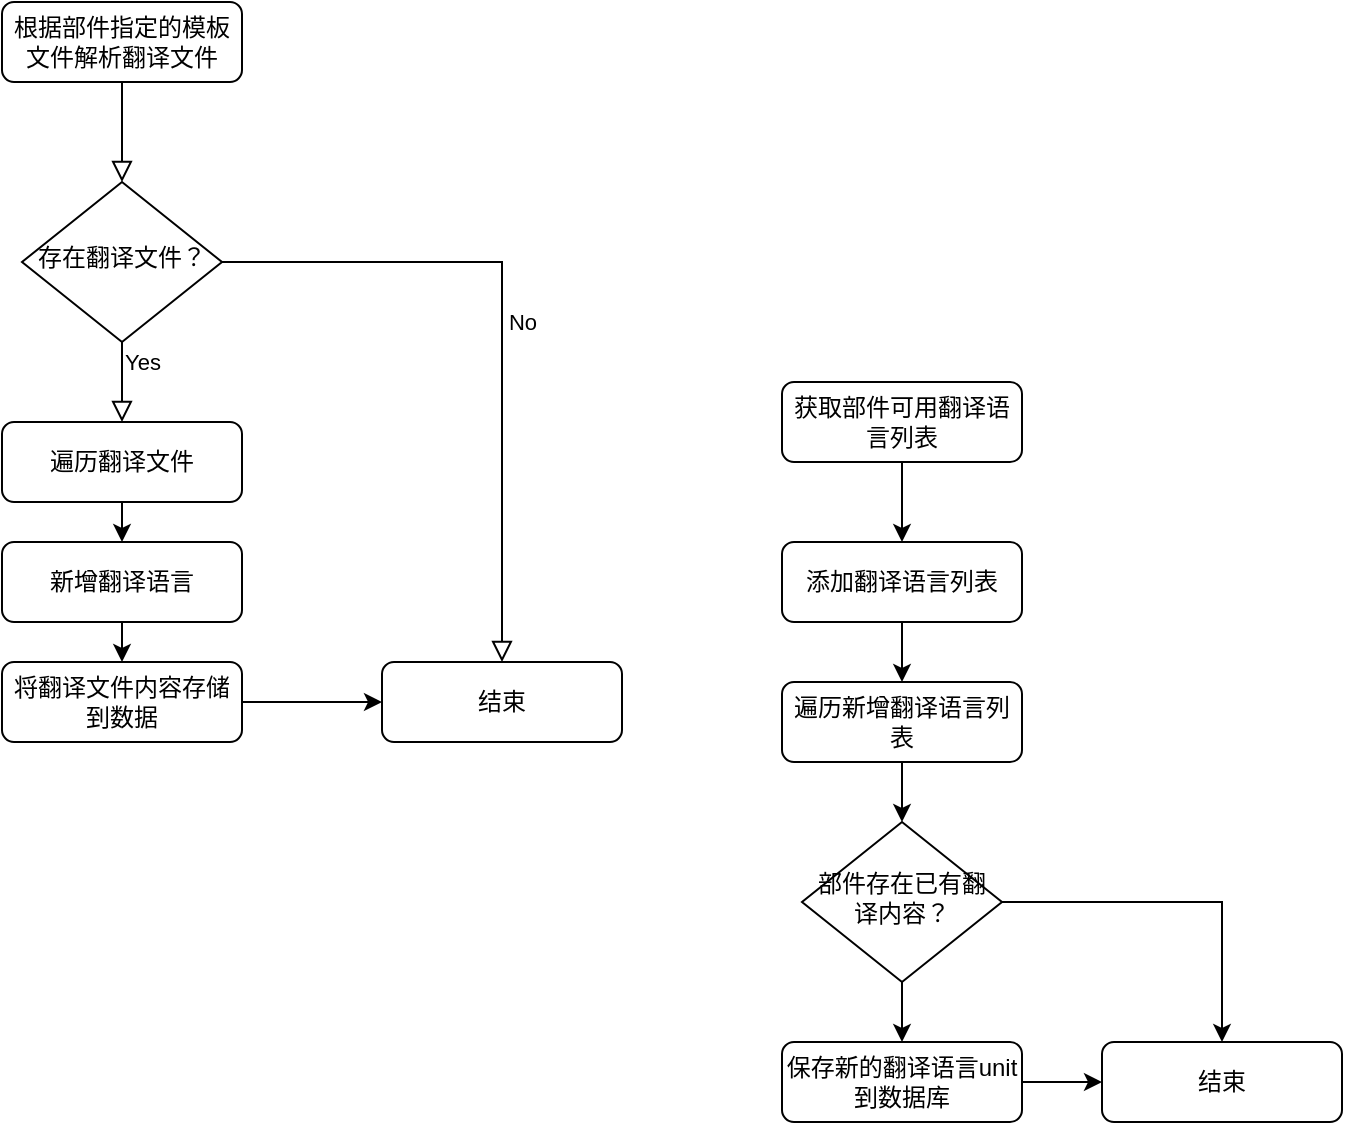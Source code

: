 <mxfile version="21.2.2" type="github">
  <diagram name="第 1 页" id="W1zuH_3jcWXs_tn30wbK">
    <mxGraphModel dx="1434" dy="750" grid="1" gridSize="10" guides="1" tooltips="1" connect="1" arrows="1" fold="1" page="1" pageScale="1" pageWidth="827" pageHeight="1169" math="0" shadow="0">
      <root>
        <mxCell id="0" />
        <mxCell id="1" parent="0" />
        <mxCell id="pldMa1flhjmEtCY-2DD7-1" value="" style="rounded=0;html=1;jettySize=auto;orthogonalLoop=1;fontSize=11;endArrow=block;endFill=0;endSize=8;strokeWidth=1;shadow=0;labelBackgroundColor=none;edgeStyle=orthogonalEdgeStyle;" edge="1" parent="1" source="pldMa1flhjmEtCY-2DD7-2" target="pldMa1flhjmEtCY-2DD7-5">
          <mxGeometry relative="1" as="geometry" />
        </mxCell>
        <mxCell id="pldMa1flhjmEtCY-2DD7-2" value="根据部件指定的模板文件解析翻译文件" style="rounded=1;whiteSpace=wrap;html=1;fontSize=12;glass=0;strokeWidth=1;shadow=0;" vertex="1" parent="1">
          <mxGeometry x="70" y="340" width="120" height="40" as="geometry" />
        </mxCell>
        <mxCell id="pldMa1flhjmEtCY-2DD7-3" value="Yes" style="rounded=0;html=1;jettySize=auto;orthogonalLoop=1;fontSize=11;endArrow=block;endFill=0;endSize=8;strokeWidth=1;shadow=0;labelBackgroundColor=none;edgeStyle=orthogonalEdgeStyle;" edge="1" parent="1" source="pldMa1flhjmEtCY-2DD7-5">
          <mxGeometry x="-0.506" y="10" relative="1" as="geometry">
            <mxPoint as="offset" />
            <mxPoint x="130" y="550" as="targetPoint" />
          </mxGeometry>
        </mxCell>
        <mxCell id="pldMa1flhjmEtCY-2DD7-4" value="No" style="edgeStyle=orthogonalEdgeStyle;rounded=0;html=1;jettySize=auto;orthogonalLoop=1;fontSize=11;endArrow=block;endFill=0;endSize=8;strokeWidth=1;shadow=0;labelBackgroundColor=none;entryX=0.5;entryY=0;entryDx=0;entryDy=0;" edge="1" parent="1" source="pldMa1flhjmEtCY-2DD7-5" target="pldMa1flhjmEtCY-2DD7-13">
          <mxGeometry y="10" relative="1" as="geometry">
            <mxPoint as="offset" />
            <mxPoint x="320" y="570" as="targetPoint" />
          </mxGeometry>
        </mxCell>
        <mxCell id="pldMa1flhjmEtCY-2DD7-5" value="存在翻译文件？" style="rhombus;whiteSpace=wrap;html=1;shadow=0;fontFamily=Helvetica;fontSize=12;align=center;strokeWidth=1;spacing=6;spacingTop=-4;" vertex="1" parent="1">
          <mxGeometry x="80" y="430" width="100" height="80" as="geometry" />
        </mxCell>
        <mxCell id="pldMa1flhjmEtCY-2DD7-8" style="edgeStyle=orthogonalEdgeStyle;rounded=0;orthogonalLoop=1;jettySize=auto;html=1;exitX=0.5;exitY=1;exitDx=0;exitDy=0;entryX=0.5;entryY=0;entryDx=0;entryDy=0;" edge="1" parent="1" source="pldMa1flhjmEtCY-2DD7-9" target="pldMa1flhjmEtCY-2DD7-10">
          <mxGeometry relative="1" as="geometry" />
        </mxCell>
        <mxCell id="pldMa1flhjmEtCY-2DD7-9" value="遍历翻译文件" style="rounded=1;whiteSpace=wrap;html=1;fontSize=12;glass=0;strokeWidth=1;shadow=0;" vertex="1" parent="1">
          <mxGeometry x="70" y="550" width="120" height="40" as="geometry" />
        </mxCell>
        <mxCell id="pldMa1flhjmEtCY-2DD7-12" style="edgeStyle=orthogonalEdgeStyle;rounded=0;orthogonalLoop=1;jettySize=auto;html=1;exitX=0.5;exitY=1;exitDx=0;exitDy=0;entryX=0.5;entryY=0;entryDx=0;entryDy=0;" edge="1" parent="1" source="pldMa1flhjmEtCY-2DD7-10" target="pldMa1flhjmEtCY-2DD7-11">
          <mxGeometry relative="1" as="geometry" />
        </mxCell>
        <mxCell id="pldMa1flhjmEtCY-2DD7-10" value="新增翻译语言" style="rounded=1;whiteSpace=wrap;html=1;fontSize=12;glass=0;strokeWidth=1;shadow=0;" vertex="1" parent="1">
          <mxGeometry x="70" y="610" width="120" height="40" as="geometry" />
        </mxCell>
        <mxCell id="pldMa1flhjmEtCY-2DD7-14" style="edgeStyle=orthogonalEdgeStyle;rounded=0;orthogonalLoop=1;jettySize=auto;html=1;exitX=1;exitY=0.5;exitDx=0;exitDy=0;entryX=0;entryY=0.5;entryDx=0;entryDy=0;" edge="1" parent="1" source="pldMa1flhjmEtCY-2DD7-11" target="pldMa1flhjmEtCY-2DD7-13">
          <mxGeometry relative="1" as="geometry" />
        </mxCell>
        <mxCell id="pldMa1flhjmEtCY-2DD7-11" value="将翻译文件内容存储到数据" style="rounded=1;whiteSpace=wrap;html=1;fontSize=12;glass=0;strokeWidth=1;shadow=0;" vertex="1" parent="1">
          <mxGeometry x="70" y="670" width="120" height="40" as="geometry" />
        </mxCell>
        <mxCell id="pldMa1flhjmEtCY-2DD7-13" value="结束" style="rounded=1;whiteSpace=wrap;html=1;fontSize=12;glass=0;strokeWidth=1;shadow=0;" vertex="1" parent="1">
          <mxGeometry x="260" y="670" width="120" height="40" as="geometry" />
        </mxCell>
        <mxCell id="pldMa1flhjmEtCY-2DD7-33" style="edgeStyle=orthogonalEdgeStyle;rounded=0;orthogonalLoop=1;jettySize=auto;html=1;exitX=0.5;exitY=1;exitDx=0;exitDy=0;" edge="1" parent="1" source="pldMa1flhjmEtCY-2DD7-16" target="pldMa1flhjmEtCY-2DD7-32">
          <mxGeometry relative="1" as="geometry" />
        </mxCell>
        <mxCell id="pldMa1flhjmEtCY-2DD7-16" value="添加翻译语言列表" style="rounded=1;whiteSpace=wrap;html=1;fontSize=12;glass=0;strokeWidth=1;shadow=0;" vertex="1" parent="1">
          <mxGeometry x="460" y="610" width="120" height="40" as="geometry" />
        </mxCell>
        <mxCell id="pldMa1flhjmEtCY-2DD7-28" style="edgeStyle=orthogonalEdgeStyle;rounded=0;orthogonalLoop=1;jettySize=auto;html=1;exitX=0.5;exitY=1;exitDx=0;exitDy=0;entryX=0.5;entryY=0;entryDx=0;entryDy=0;" edge="1" parent="1" source="pldMa1flhjmEtCY-2DD7-27" target="pldMa1flhjmEtCY-2DD7-16">
          <mxGeometry relative="1" as="geometry" />
        </mxCell>
        <mxCell id="pldMa1flhjmEtCY-2DD7-27" value="获取部件可用翻译语言列表" style="rounded=1;whiteSpace=wrap;html=1;fontSize=12;glass=0;strokeWidth=1;shadow=0;" vertex="1" parent="1">
          <mxGeometry x="460" y="530" width="120" height="40" as="geometry" />
        </mxCell>
        <mxCell id="pldMa1flhjmEtCY-2DD7-36" style="edgeStyle=orthogonalEdgeStyle;rounded=0;orthogonalLoop=1;jettySize=auto;html=1;exitX=0.5;exitY=1;exitDx=0;exitDy=0;entryX=0.5;entryY=0;entryDx=0;entryDy=0;" edge="1" parent="1" source="pldMa1flhjmEtCY-2DD7-32" target="pldMa1flhjmEtCY-2DD7-35">
          <mxGeometry relative="1" as="geometry" />
        </mxCell>
        <mxCell id="pldMa1flhjmEtCY-2DD7-32" value="遍历新增翻译语言列表" style="rounded=1;whiteSpace=wrap;html=1;fontSize=12;glass=0;strokeWidth=1;shadow=0;" vertex="1" parent="1">
          <mxGeometry x="460" y="680" width="120" height="40" as="geometry" />
        </mxCell>
        <mxCell id="pldMa1flhjmEtCY-2DD7-39" style="edgeStyle=orthogonalEdgeStyle;rounded=0;orthogonalLoop=1;jettySize=auto;html=1;exitX=0.5;exitY=1;exitDx=0;exitDy=0;entryX=0.5;entryY=0;entryDx=0;entryDy=0;" edge="1" parent="1" source="pldMa1flhjmEtCY-2DD7-35" target="pldMa1flhjmEtCY-2DD7-37">
          <mxGeometry relative="1" as="geometry" />
        </mxCell>
        <mxCell id="pldMa1flhjmEtCY-2DD7-41" style="edgeStyle=orthogonalEdgeStyle;rounded=0;orthogonalLoop=1;jettySize=auto;html=1;exitX=1;exitY=0.5;exitDx=0;exitDy=0;entryX=0.5;entryY=0;entryDx=0;entryDy=0;" edge="1" parent="1" source="pldMa1flhjmEtCY-2DD7-35" target="pldMa1flhjmEtCY-2DD7-38">
          <mxGeometry relative="1" as="geometry" />
        </mxCell>
        <mxCell id="pldMa1flhjmEtCY-2DD7-35" value="部件存在已有翻译内容？" style="rhombus;whiteSpace=wrap;html=1;shadow=0;fontFamily=Helvetica;fontSize=12;align=center;strokeWidth=1;spacing=6;spacingTop=-4;" vertex="1" parent="1">
          <mxGeometry x="470" y="750" width="100" height="80" as="geometry" />
        </mxCell>
        <mxCell id="pldMa1flhjmEtCY-2DD7-40" style="edgeStyle=orthogonalEdgeStyle;rounded=0;orthogonalLoop=1;jettySize=auto;html=1;exitX=1;exitY=0.5;exitDx=0;exitDy=0;entryX=0;entryY=0.5;entryDx=0;entryDy=0;" edge="1" parent="1" source="pldMa1flhjmEtCY-2DD7-37" target="pldMa1flhjmEtCY-2DD7-38">
          <mxGeometry relative="1" as="geometry" />
        </mxCell>
        <mxCell id="pldMa1flhjmEtCY-2DD7-37" value="保存新的翻译语言unit到数据库" style="rounded=1;whiteSpace=wrap;html=1;fontSize=12;glass=0;strokeWidth=1;shadow=0;" vertex="1" parent="1">
          <mxGeometry x="460" y="860" width="120" height="40" as="geometry" />
        </mxCell>
        <mxCell id="pldMa1flhjmEtCY-2DD7-38" value="结束" style="rounded=1;whiteSpace=wrap;html=1;fontSize=12;glass=0;strokeWidth=1;shadow=0;" vertex="1" parent="1">
          <mxGeometry x="620" y="860" width="120" height="40" as="geometry" />
        </mxCell>
      </root>
    </mxGraphModel>
  </diagram>
</mxfile>
